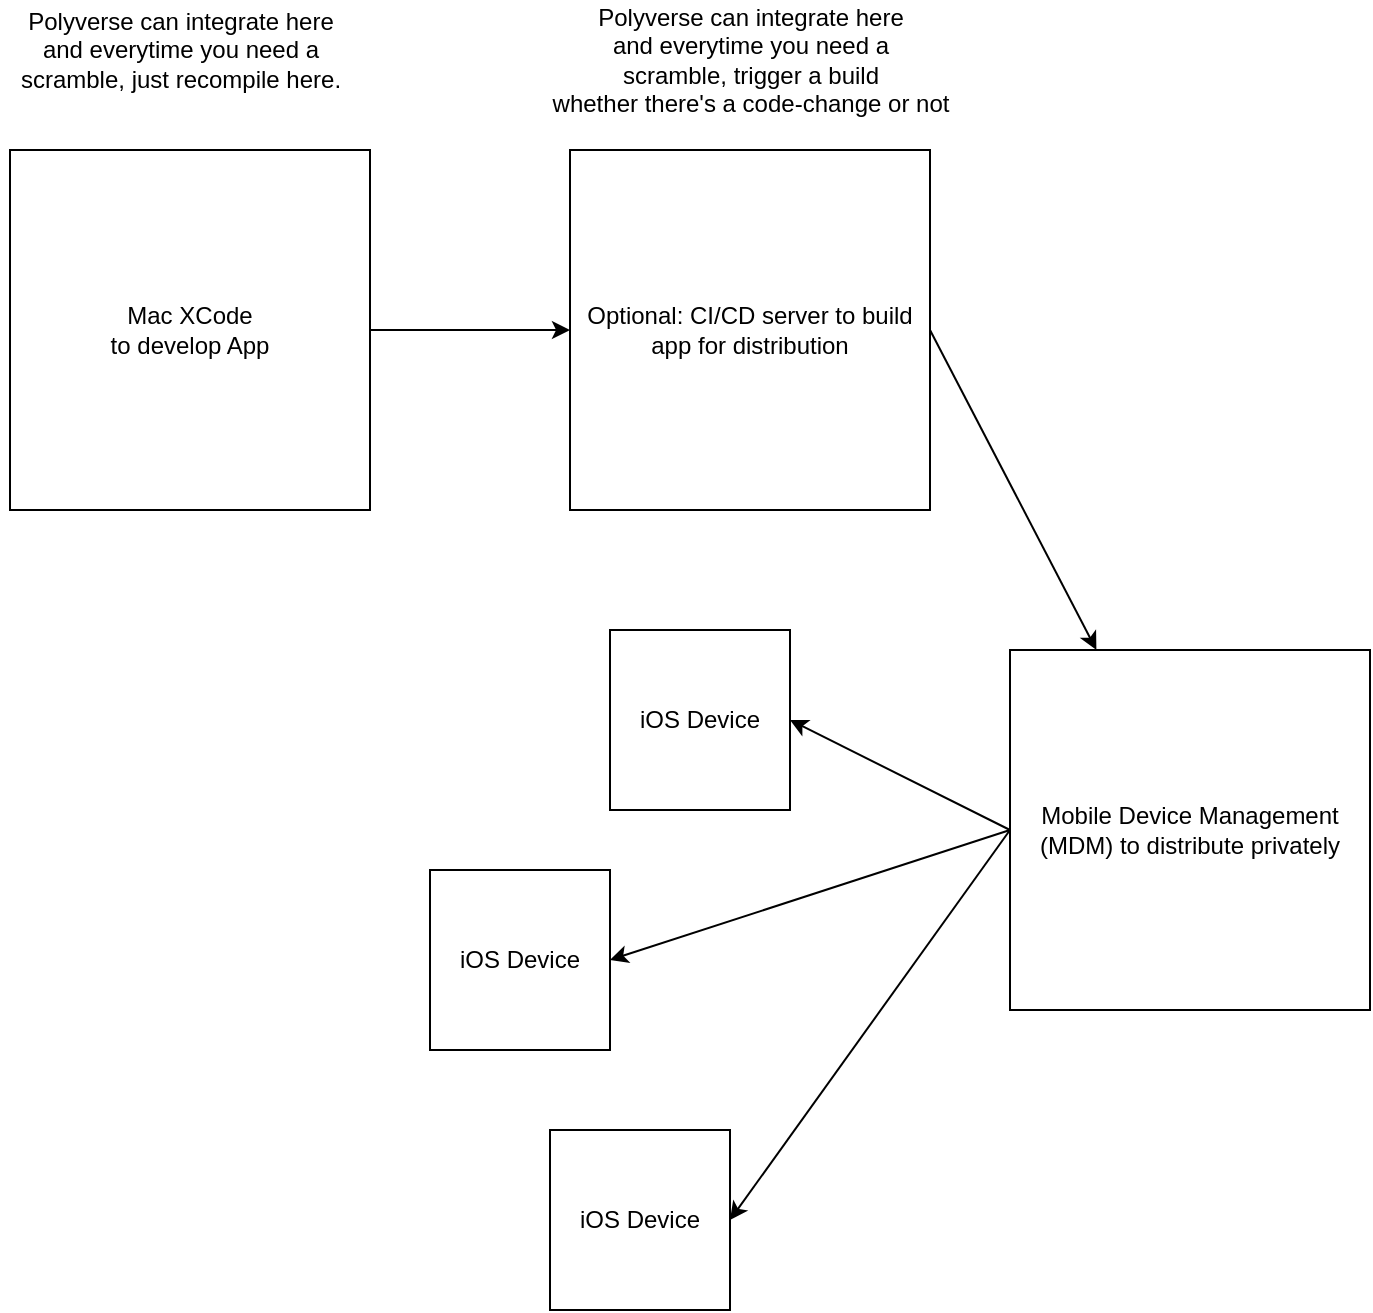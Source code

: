 <mxfile version="12.7.0" type="github">
  <diagram id="MLObH_5gLeCTJBgwgLdl" name="Page-1">
    <mxGraphModel dx="1113" dy="766" grid="1" gridSize="10" guides="1" tooltips="1" connect="1" arrows="1" fold="1" page="1" pageScale="1" pageWidth="850" pageHeight="1100" math="0" shadow="0">
      <root>
        <mxCell id="0"/>
        <mxCell id="1" parent="0"/>
        <mxCell id="nlswTCrfdpLxMbIjayh6-1" value="Mac XCode&lt;br&gt;&lt;div&gt;to develop App&lt;/div&gt;" style="whiteSpace=wrap;html=1;aspect=fixed;" vertex="1" parent="1">
          <mxGeometry x="130" y="140" width="180" height="180" as="geometry"/>
        </mxCell>
        <mxCell id="nlswTCrfdpLxMbIjayh6-3" value="Optional: CI/CD server to build app for distribution" style="whiteSpace=wrap;html=1;aspect=fixed;" vertex="1" parent="1">
          <mxGeometry x="410" y="140" width="180" height="180" as="geometry"/>
        </mxCell>
        <mxCell id="nlswTCrfdpLxMbIjayh6-4" value="" style="endArrow=classic;html=1;exitX=1;exitY=0.5;exitDx=0;exitDy=0;entryX=0;entryY=0.5;entryDx=0;entryDy=0;" edge="1" parent="1" source="nlswTCrfdpLxMbIjayh6-1" target="nlswTCrfdpLxMbIjayh6-3">
          <mxGeometry width="50" height="50" relative="1" as="geometry">
            <mxPoint x="320" y="240" as="sourcePoint"/>
            <mxPoint x="360" y="180" as="targetPoint"/>
          </mxGeometry>
        </mxCell>
        <mxCell id="nlswTCrfdpLxMbIjayh6-5" value="Mobile Device Management (MDM) to distribute privately" style="whiteSpace=wrap;html=1;aspect=fixed;" vertex="1" parent="1">
          <mxGeometry x="630" y="390" width="180" height="180" as="geometry"/>
        </mxCell>
        <mxCell id="nlswTCrfdpLxMbIjayh6-6" value="" style="endArrow=classic;html=1;exitX=1;exitY=0.5;exitDx=0;exitDy=0;" edge="1" parent="1" source="nlswTCrfdpLxMbIjayh6-3" target="nlswTCrfdpLxMbIjayh6-5">
          <mxGeometry width="50" height="50" relative="1" as="geometry">
            <mxPoint x="300" y="390" as="sourcePoint"/>
            <mxPoint x="350" y="340" as="targetPoint"/>
          </mxGeometry>
        </mxCell>
        <mxCell id="nlswTCrfdpLxMbIjayh6-7" value="iOS Device" style="whiteSpace=wrap;html=1;aspect=fixed;" vertex="1" parent="1">
          <mxGeometry x="430" y="380" width="90" height="90" as="geometry"/>
        </mxCell>
        <mxCell id="nlswTCrfdpLxMbIjayh6-8" value="iOS Device" style="whiteSpace=wrap;html=1;aspect=fixed;" vertex="1" parent="1">
          <mxGeometry x="340" y="500" width="90" height="90" as="geometry"/>
        </mxCell>
        <mxCell id="nlswTCrfdpLxMbIjayh6-9" value="iOS Device" style="whiteSpace=wrap;html=1;aspect=fixed;" vertex="1" parent="1">
          <mxGeometry x="400" y="630" width="90" height="90" as="geometry"/>
        </mxCell>
        <mxCell id="nlswTCrfdpLxMbIjayh6-10" value="" style="endArrow=classic;html=1;exitX=0;exitY=0.5;exitDx=0;exitDy=0;entryX=1;entryY=0.5;entryDx=0;entryDy=0;" edge="1" parent="1" source="nlswTCrfdpLxMbIjayh6-5" target="nlswTCrfdpLxMbIjayh6-7">
          <mxGeometry width="50" height="50" relative="1" as="geometry">
            <mxPoint x="420" y="550" as="sourcePoint"/>
            <mxPoint x="470" y="500" as="targetPoint"/>
          </mxGeometry>
        </mxCell>
        <mxCell id="nlswTCrfdpLxMbIjayh6-11" value="" style="endArrow=classic;html=1;exitX=0;exitY=0.5;exitDx=0;exitDy=0;entryX=1;entryY=0.5;entryDx=0;entryDy=0;" edge="1" parent="1" source="nlswTCrfdpLxMbIjayh6-5" target="nlswTCrfdpLxMbIjayh6-8">
          <mxGeometry width="50" height="50" relative="1" as="geometry">
            <mxPoint x="420" y="630" as="sourcePoint"/>
            <mxPoint x="470" y="580" as="targetPoint"/>
          </mxGeometry>
        </mxCell>
        <mxCell id="nlswTCrfdpLxMbIjayh6-12" value="" style="endArrow=classic;html=1;exitX=0;exitY=0.5;exitDx=0;exitDy=0;entryX=1;entryY=0.5;entryDx=0;entryDy=0;" edge="1" parent="1" source="nlswTCrfdpLxMbIjayh6-5" target="nlswTCrfdpLxMbIjayh6-9">
          <mxGeometry width="50" height="50" relative="1" as="geometry">
            <mxPoint x="850" y="480" as="sourcePoint"/>
            <mxPoint x="900" y="430" as="targetPoint"/>
          </mxGeometry>
        </mxCell>
        <mxCell id="nlswTCrfdpLxMbIjayh6-15" value="&lt;div&gt;Polyverse can integrate here&lt;/div&gt;&lt;div&gt;and everytime you need a &lt;br&gt;&lt;/div&gt;&lt;div&gt;scramble, just recompile here.&lt;br&gt;&lt;/div&gt;" style="text;html=1;align=center;verticalAlign=middle;resizable=0;points=[];autosize=1;" vertex="1" parent="1">
          <mxGeometry x="125" y="65" width="180" height="50" as="geometry"/>
        </mxCell>
        <mxCell id="nlswTCrfdpLxMbIjayh6-16" value="&lt;div&gt;Polyverse can integrate here&lt;/div&gt;&lt;div&gt;and everytime you need a&lt;/div&gt;&lt;div&gt;scramble, trigger a build&lt;/div&gt;&lt;div&gt;whether there&#39;s a code-change or not&lt;br&gt;&lt;/div&gt;" style="text;html=1;align=center;verticalAlign=middle;resizable=0;points=[];autosize=1;" vertex="1" parent="1">
          <mxGeometry x="395" y="65" width="210" height="60" as="geometry"/>
        </mxCell>
      </root>
    </mxGraphModel>
  </diagram>
</mxfile>
